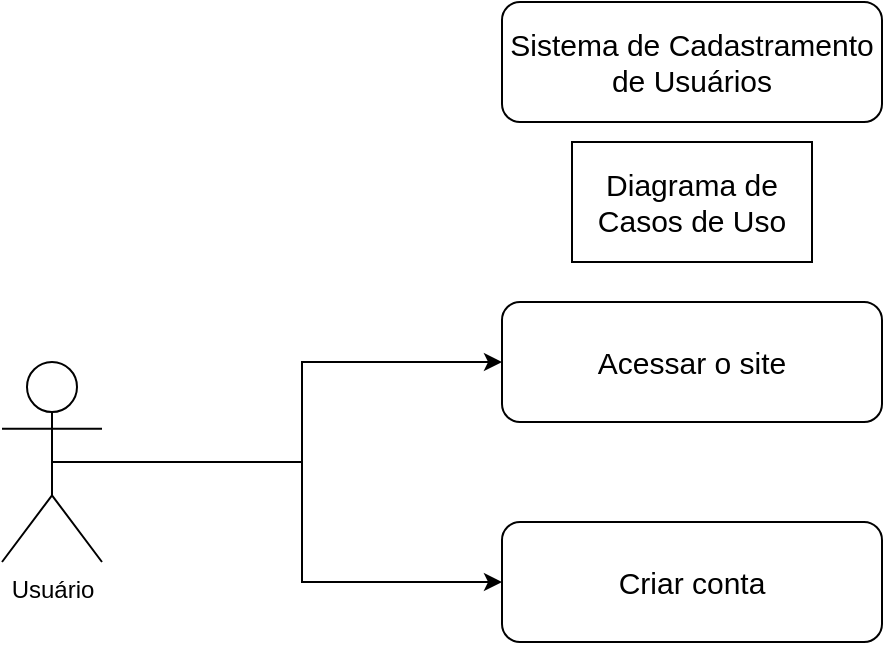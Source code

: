 <mxfile version="26.1.1">
  <diagram name="Página-1" id="3w-K-sI1sfkckhTDJlW1">
    <mxGraphModel dx="1303" dy="1875" grid="1" gridSize="10" guides="1" tooltips="1" connect="1" arrows="1" fold="1" page="1" pageScale="1" pageWidth="827" pageHeight="1169" math="0" shadow="0">
      <root>
        <mxCell id="0" />
        <mxCell id="1" parent="0" />
        <mxCell id="NdpwIMq1EOahP2SCebJp-9" style="edgeStyle=orthogonalEdgeStyle;rounded=0;orthogonalLoop=1;jettySize=auto;html=1;exitX=0.5;exitY=0.5;exitDx=0;exitDy=0;exitPerimeter=0;entryX=0;entryY=0.5;entryDx=0;entryDy=0;" edge="1" parent="1" source="NdpwIMq1EOahP2SCebJp-3" target="NdpwIMq1EOahP2SCebJp-5">
          <mxGeometry relative="1" as="geometry" />
        </mxCell>
        <mxCell id="NdpwIMq1EOahP2SCebJp-10" style="edgeStyle=orthogonalEdgeStyle;rounded=0;orthogonalLoop=1;jettySize=auto;html=1;exitX=0.5;exitY=0.5;exitDx=0;exitDy=0;exitPerimeter=0;entryX=0;entryY=0.5;entryDx=0;entryDy=0;" edge="1" parent="1" source="NdpwIMq1EOahP2SCebJp-3" target="NdpwIMq1EOahP2SCebJp-7">
          <mxGeometry relative="1" as="geometry" />
        </mxCell>
        <mxCell id="NdpwIMq1EOahP2SCebJp-3" value="Usuário" style="shape=umlActor;verticalLabelPosition=bottom;verticalAlign=top;html=1;outlineConnect=0;" vertex="1" parent="1">
          <mxGeometry x="50" y="110" width="50" height="100" as="geometry" />
        </mxCell>
        <mxCell id="NdpwIMq1EOahP2SCebJp-5" value="&lt;font&gt;Acessar o site&lt;/font&gt;" style="rounded=1;whiteSpace=wrap;html=1;fontSize=15;" vertex="1" parent="1">
          <mxGeometry x="300" y="80" width="190" height="60" as="geometry" />
        </mxCell>
        <mxCell id="NdpwIMq1EOahP2SCebJp-7" value="&lt;font&gt;Criar conta&lt;/font&gt;" style="rounded=1;whiteSpace=wrap;html=1;fontSize=15;" vertex="1" parent="1">
          <mxGeometry x="300" y="190" width="190" height="60" as="geometry" />
        </mxCell>
        <mxCell id="NdpwIMq1EOahP2SCebJp-11" value="&lt;font&gt;Sistema de Cadastramento de Usuários&lt;/font&gt;" style="rounded=1;whiteSpace=wrap;html=1;fontSize=15;" vertex="1" parent="1">
          <mxGeometry x="300" y="-70" width="190" height="60" as="geometry" />
        </mxCell>
        <mxCell id="NdpwIMq1EOahP2SCebJp-12" style="edgeStyle=orthogonalEdgeStyle;rounded=0;orthogonalLoop=1;jettySize=auto;html=1;exitX=0.5;exitY=1;exitDx=0;exitDy=0;" edge="1" parent="1" source="NdpwIMq1EOahP2SCebJp-11" target="NdpwIMq1EOahP2SCebJp-11">
          <mxGeometry relative="1" as="geometry" />
        </mxCell>
        <mxCell id="NdpwIMq1EOahP2SCebJp-13" value="Diagrama de Casos de Uso" style="rounded=0;whiteSpace=wrap;html=1;fontSize=15;" vertex="1" parent="1">
          <mxGeometry x="335" width="120" height="60" as="geometry" />
        </mxCell>
      </root>
    </mxGraphModel>
  </diagram>
</mxfile>
